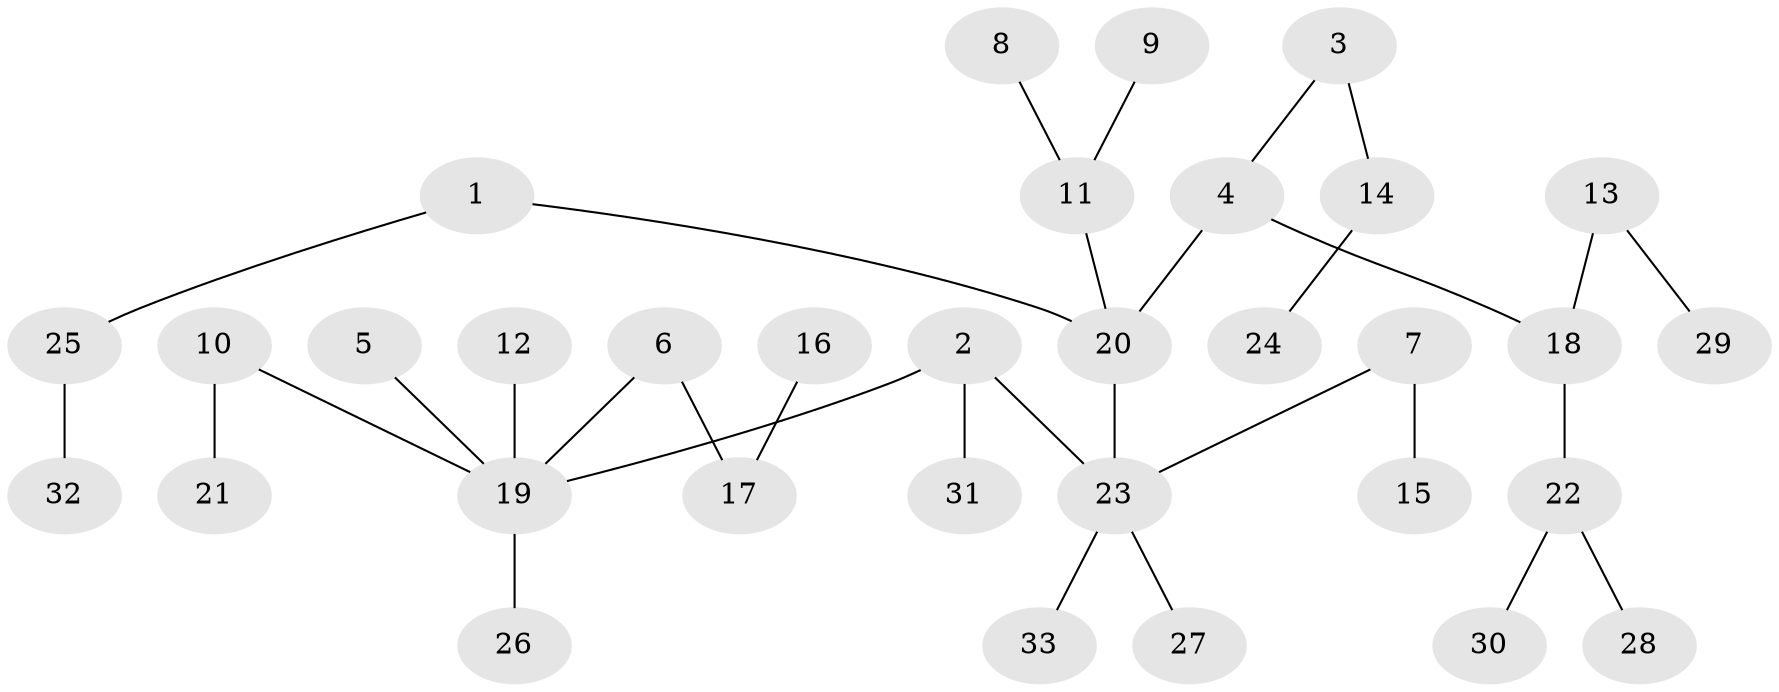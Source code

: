 // original degree distribution, {4: 0.07692307692307693, 5: 0.019230769230769232, 2: 0.25, 6: 0.019230769230769232, 3: 0.09615384615384616, 7: 0.019230769230769232, 1: 0.5192307692307693}
// Generated by graph-tools (version 1.1) at 2025/37/03/04/25 23:37:26]
// undirected, 33 vertices, 32 edges
graph export_dot {
  node [color=gray90,style=filled];
  1;
  2;
  3;
  4;
  5;
  6;
  7;
  8;
  9;
  10;
  11;
  12;
  13;
  14;
  15;
  16;
  17;
  18;
  19;
  20;
  21;
  22;
  23;
  24;
  25;
  26;
  27;
  28;
  29;
  30;
  31;
  32;
  33;
  1 -- 20 [weight=1.0];
  1 -- 25 [weight=1.0];
  2 -- 19 [weight=1.0];
  2 -- 23 [weight=1.0];
  2 -- 31 [weight=1.0];
  3 -- 4 [weight=1.0];
  3 -- 14 [weight=1.0];
  4 -- 18 [weight=1.0];
  4 -- 20 [weight=1.0];
  5 -- 19 [weight=1.0];
  6 -- 17 [weight=1.0];
  6 -- 19 [weight=1.0];
  7 -- 15 [weight=1.0];
  7 -- 23 [weight=1.0];
  8 -- 11 [weight=1.0];
  9 -- 11 [weight=1.0];
  10 -- 19 [weight=1.0];
  10 -- 21 [weight=1.0];
  11 -- 20 [weight=1.0];
  12 -- 19 [weight=1.0];
  13 -- 18 [weight=1.0];
  13 -- 29 [weight=1.0];
  14 -- 24 [weight=1.0];
  16 -- 17 [weight=1.0];
  18 -- 22 [weight=1.0];
  19 -- 26 [weight=1.0];
  20 -- 23 [weight=1.0];
  22 -- 28 [weight=1.0];
  22 -- 30 [weight=1.0];
  23 -- 27 [weight=1.0];
  23 -- 33 [weight=1.0];
  25 -- 32 [weight=1.0];
}

